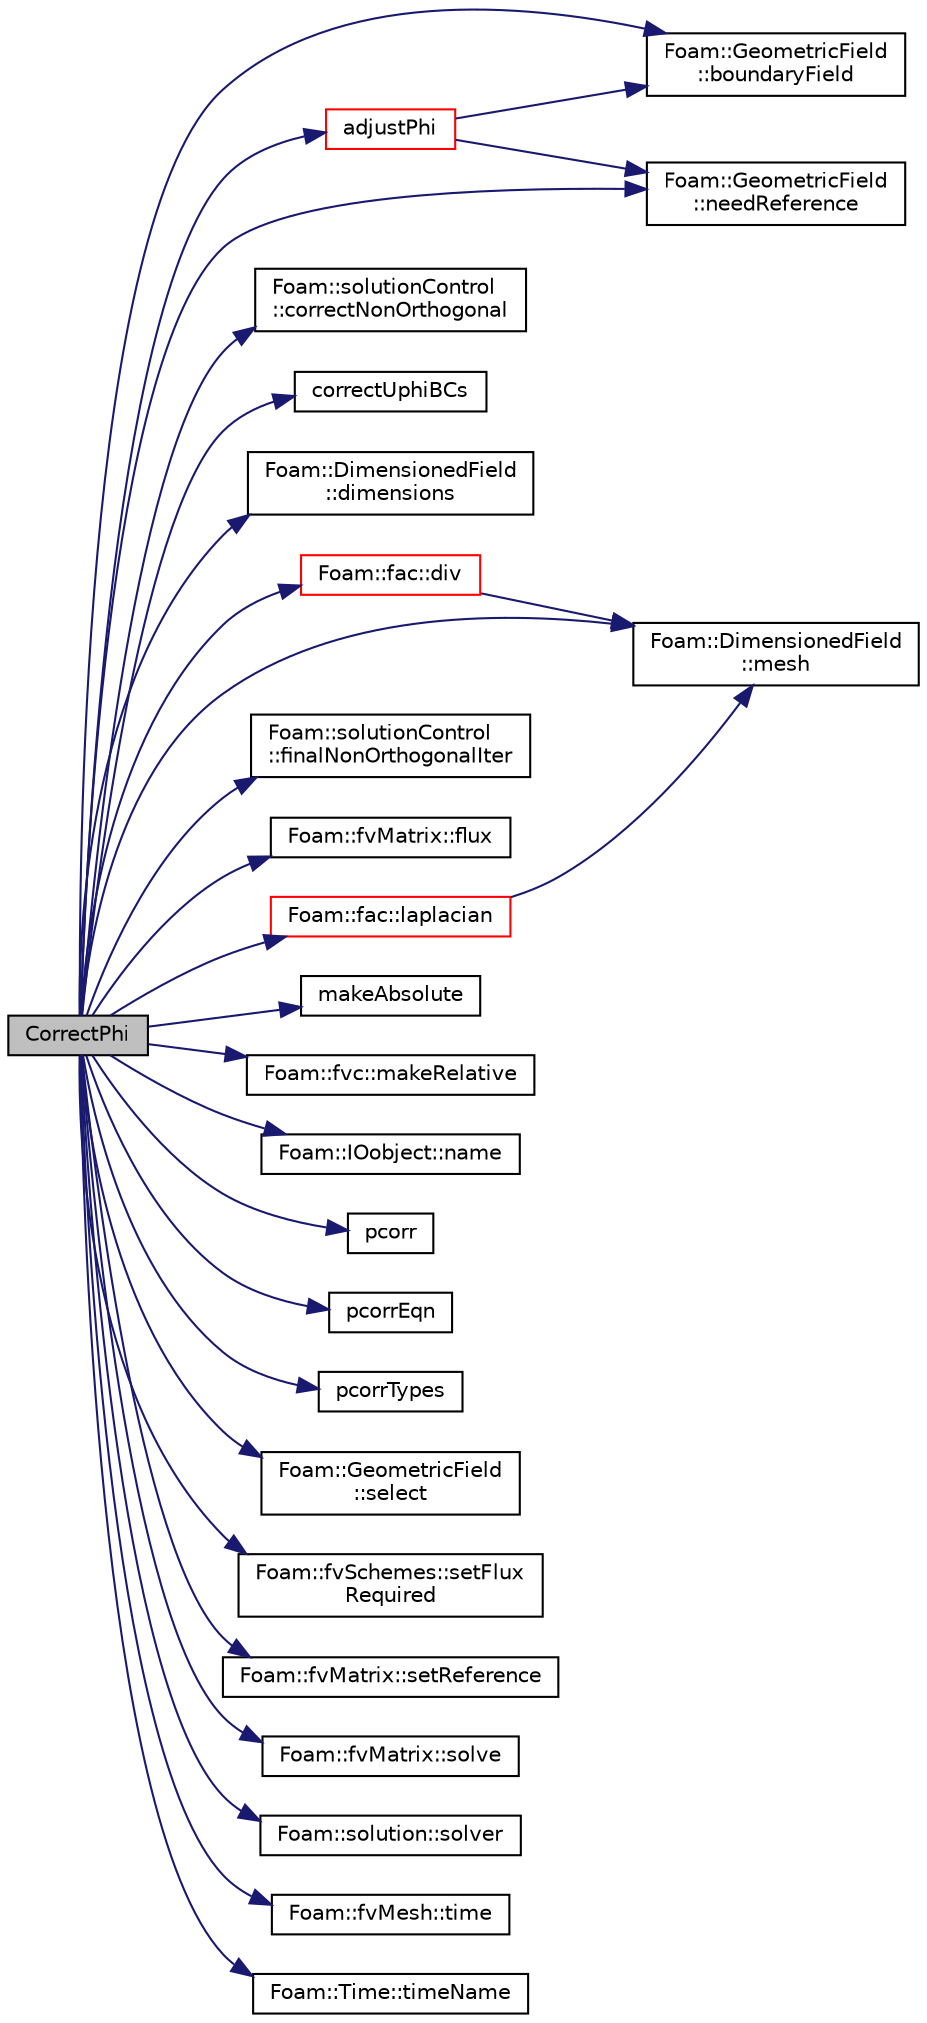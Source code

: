 digraph "CorrectPhi"
{
  bgcolor="transparent";
  edge [fontname="Helvetica",fontsize="10",labelfontname="Helvetica",labelfontsize="10"];
  node [fontname="Helvetica",fontsize="10",shape=record];
  rankdir="LR";
  Node1 [label="CorrectPhi",height=0.2,width=0.4,color="black", fillcolor="grey75", style="filled" fontcolor="black"];
  Node1 -> Node2 [color="midnightblue",fontsize="10",style="solid",fontname="Helvetica"];
  Node2 [label="adjustPhi",height=0.2,width=0.4,color="red",URL="$namespaceFoam.html#a0ea353dc88166de8e48fb02639977b39",tooltip="Adjust the balance of fluxes to obey continuity. "];
  Node2 -> Node3 [color="midnightblue",fontsize="10",style="solid",fontname="Helvetica"];
  Node3 [label="Foam::GeometricField\l::boundaryField",height=0.2,width=0.4,color="black",URL="$classFoam_1_1GeometricField.html#a6987ef31fb532d0fc43c84eca14fe558",tooltip="Return const-reference to the boundary field. "];
  Node2 -> Node4 [color="midnightblue",fontsize="10",style="solid",fontname="Helvetica"];
  Node4 [label="Foam::GeometricField\l::needReference",height=0.2,width=0.4,color="black",URL="$classFoam_1_1GeometricField.html#a6f6e35925b675df79f87d3484b50f555",tooltip="Does the field need a reference level for solution. "];
  Node1 -> Node3 [color="midnightblue",fontsize="10",style="solid",fontname="Helvetica"];
  Node1 -> Node5 [color="midnightblue",fontsize="10",style="solid",fontname="Helvetica"];
  Node5 [label="Foam::solutionControl\l::correctNonOrthogonal",height=0.2,width=0.4,color="black",URL="$classFoam_1_1solutionControl.html#a9c220a31c1161c19c005f29ff1006589",tooltip="Non-orthogonal corrector loop. "];
  Node1 -> Node6 [color="midnightblue",fontsize="10",style="solid",fontname="Helvetica"];
  Node6 [label="correctUphiBCs",height=0.2,width=0.4,color="black",URL="$multiphase_2cavitatingFoam_2cavitatingDyMFoam_2correctPhi_8H.html#a677c8c5d9d8c56178e96ed5405e11dd9"];
  Node1 -> Node7 [color="midnightblue",fontsize="10",style="solid",fontname="Helvetica"];
  Node7 [label="Foam::DimensionedField\l::dimensions",height=0.2,width=0.4,color="black",URL="$classFoam_1_1DimensionedField.html#a6098093e7de06370342a85cfae8b31f5",tooltip="Return dimensions. "];
  Node1 -> Node8 [color="midnightblue",fontsize="10",style="solid",fontname="Helvetica"];
  Node8 [label="Foam::fac::div",height=0.2,width=0.4,color="red",URL="$namespaceFoam_1_1fac.html#a7f47cf8d21bf98bf234866e4efeab057"];
  Node8 -> Node9 [color="midnightblue",fontsize="10",style="solid",fontname="Helvetica"];
  Node9 [label="Foam::DimensionedField\l::mesh",height=0.2,width=0.4,color="black",URL="$classFoam_1_1DimensionedField.html#abdefa6904b53f35c49185ee1cb3d1800",tooltip="Return mesh. "];
  Node1 -> Node10 [color="midnightblue",fontsize="10",style="solid",fontname="Helvetica"];
  Node10 [label="Foam::solutionControl\l::finalNonOrthogonalIter",height=0.2,width=0.4,color="black",URL="$classFoam_1_1solutionControl.html#a34747024203e593cb3dd768b0ac8a705",tooltip="Helper function to identify final non-orthogonal iteration. "];
  Node1 -> Node11 [color="midnightblue",fontsize="10",style="solid",fontname="Helvetica"];
  Node11 [label="Foam::fvMatrix::flux",height=0.2,width=0.4,color="black",URL="$classFoam_1_1fvMatrix.html#a5e4227643f4fd605147b872caf525f1f",tooltip="Return the face-flux field from the matrix. "];
  Node1 -> Node12 [color="midnightblue",fontsize="10",style="solid",fontname="Helvetica"];
  Node12 [label="Foam::fac::laplacian",height=0.2,width=0.4,color="red",URL="$namespaceFoam_1_1fac.html#a483397626a01971d18ffbb3b39e12c1d"];
  Node12 -> Node9 [color="midnightblue",fontsize="10",style="solid",fontname="Helvetica"];
  Node1 -> Node13 [color="midnightblue",fontsize="10",style="solid",fontname="Helvetica"];
  Node13 [label="makeAbsolute",height=0.2,width=0.4,color="black",URL="$multiphase_2multiphaseEulerFoam_2pEqn_8H.html#a0f00c612a01b14825b16f0cc56747a9e"];
  Node1 -> Node14 [color="midnightblue",fontsize="10",style="solid",fontname="Helvetica"];
  Node14 [label="Foam::fvc::makeRelative",height=0.2,width=0.4,color="black",URL="$namespaceFoam_1_1fvc.html#aede3dcb589cbe5b6774944de3d3ea773",tooltip="Make the given flux relative. "];
  Node1 -> Node9 [color="midnightblue",fontsize="10",style="solid",fontname="Helvetica"];
  Node1 -> Node15 [color="midnightblue",fontsize="10",style="solid",fontname="Helvetica"];
  Node15 [label="Foam::IOobject::name",height=0.2,width=0.4,color="black",URL="$classFoam_1_1IOobject.html#a6d60057c26042eaf7fa1b3b6fb07b582",tooltip="Return name. "];
  Node1 -> Node4 [color="midnightblue",fontsize="10",style="solid",fontname="Helvetica"];
  Node1 -> Node16 [color="midnightblue",fontsize="10",style="solid",fontname="Helvetica"];
  Node16 [label="pcorr",height=0.2,width=0.4,color="black",URL="$multiphase_2interFoam_2overInterDyMFoam_2correctPhi_8H.html#a0550f98626c1aad4263b56fd5a43eef2"];
  Node1 -> Node17 [color="midnightblue",fontsize="10",style="solid",fontname="Helvetica"];
  Node17 [label="pcorrEqn",height=0.2,width=0.4,color="black",URL="$incompressible_2pimpleFoam_2overPimpleDyMFoam_2correctPhi_8H.html#afe78ad44a7c12547619aeeb287e365ed"];
  Node1 -> Node18 [color="midnightblue",fontsize="10",style="solid",fontname="Helvetica"];
  Node18 [label="pcorrTypes",height=0.2,width=0.4,color="black",URL="$compressible_2rhoPimpleFoam_2overRhoPimpleDyMFoam_2correctPhi_8H.html#ac33fb30295f545f8ec525006f7b58f07"];
  Node1 -> Node19 [color="midnightblue",fontsize="10",style="solid",fontname="Helvetica"];
  Node19 [label="Foam::GeometricField\l::select",height=0.2,width=0.4,color="black",URL="$classFoam_1_1GeometricField.html#a0a0b730d0b1d0e8643743ecf9efa6b24",tooltip="Select the final iteration parameters if `final&#39; is true. "];
  Node1 -> Node20 [color="midnightblue",fontsize="10",style="solid",fontname="Helvetica"];
  Node20 [label="Foam::fvSchemes::setFlux\lRequired",height=0.2,width=0.4,color="black",URL="$classFoam_1_1fvSchemes.html#a0c2148fd5ec70f3516c8758eaab2b90d"];
  Node1 -> Node21 [color="midnightblue",fontsize="10",style="solid",fontname="Helvetica"];
  Node21 [label="Foam::fvMatrix::setReference",height=0.2,width=0.4,color="black",URL="$classFoam_1_1fvMatrix.html#a954c04bea3c4c0220047c21ca5e38763",tooltip="Set reference level for solution. "];
  Node1 -> Node22 [color="midnightblue",fontsize="10",style="solid",fontname="Helvetica"];
  Node22 [label="Foam::fvMatrix::solve",height=0.2,width=0.4,color="black",URL="$classFoam_1_1fvMatrix.html#a0966e44d9a6bc12663a0d60e8e038307",tooltip="Solve returning the solution statistics. "];
  Node1 -> Node23 [color="midnightblue",fontsize="10",style="solid",fontname="Helvetica"];
  Node23 [label="Foam::solution::solver",height=0.2,width=0.4,color="black",URL="$classFoam_1_1solution.html#a915e1f42e05e2dbdabf7779f1b8870e2",tooltip="Return the solver controls dictionary for the given field. "];
  Node1 -> Node24 [color="midnightblue",fontsize="10",style="solid",fontname="Helvetica"];
  Node24 [label="Foam::fvMesh::time",height=0.2,width=0.4,color="black",URL="$classFoam_1_1fvMesh.html#a48fcf6de2789aff6b430b5fc1a05693f",tooltip="Return the top-level database. "];
  Node1 -> Node25 [color="midnightblue",fontsize="10",style="solid",fontname="Helvetica"];
  Node25 [label="Foam::Time::timeName",height=0.2,width=0.4,color="black",URL="$classFoam_1_1Time.html#a882e958c2f124b46fdb52dd241ec0ca3",tooltip="Return time name of given scalar time formatted with the given precision. "];
}
